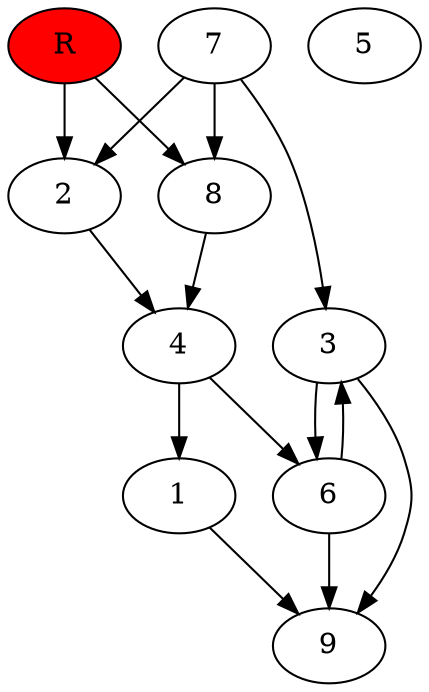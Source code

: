 digraph prb23569 {
	1
	2
	3
	4
	5
	6
	7
	8
	R [fillcolor="#ff0000" style=filled]
	1 -> 9
	2 -> 4
	3 -> 6
	3 -> 9
	4 -> 1
	4 -> 6
	6 -> 3
	6 -> 9
	7 -> 2
	7 -> 3
	7 -> 8
	8 -> 4
	R -> 2
	R -> 8
}
